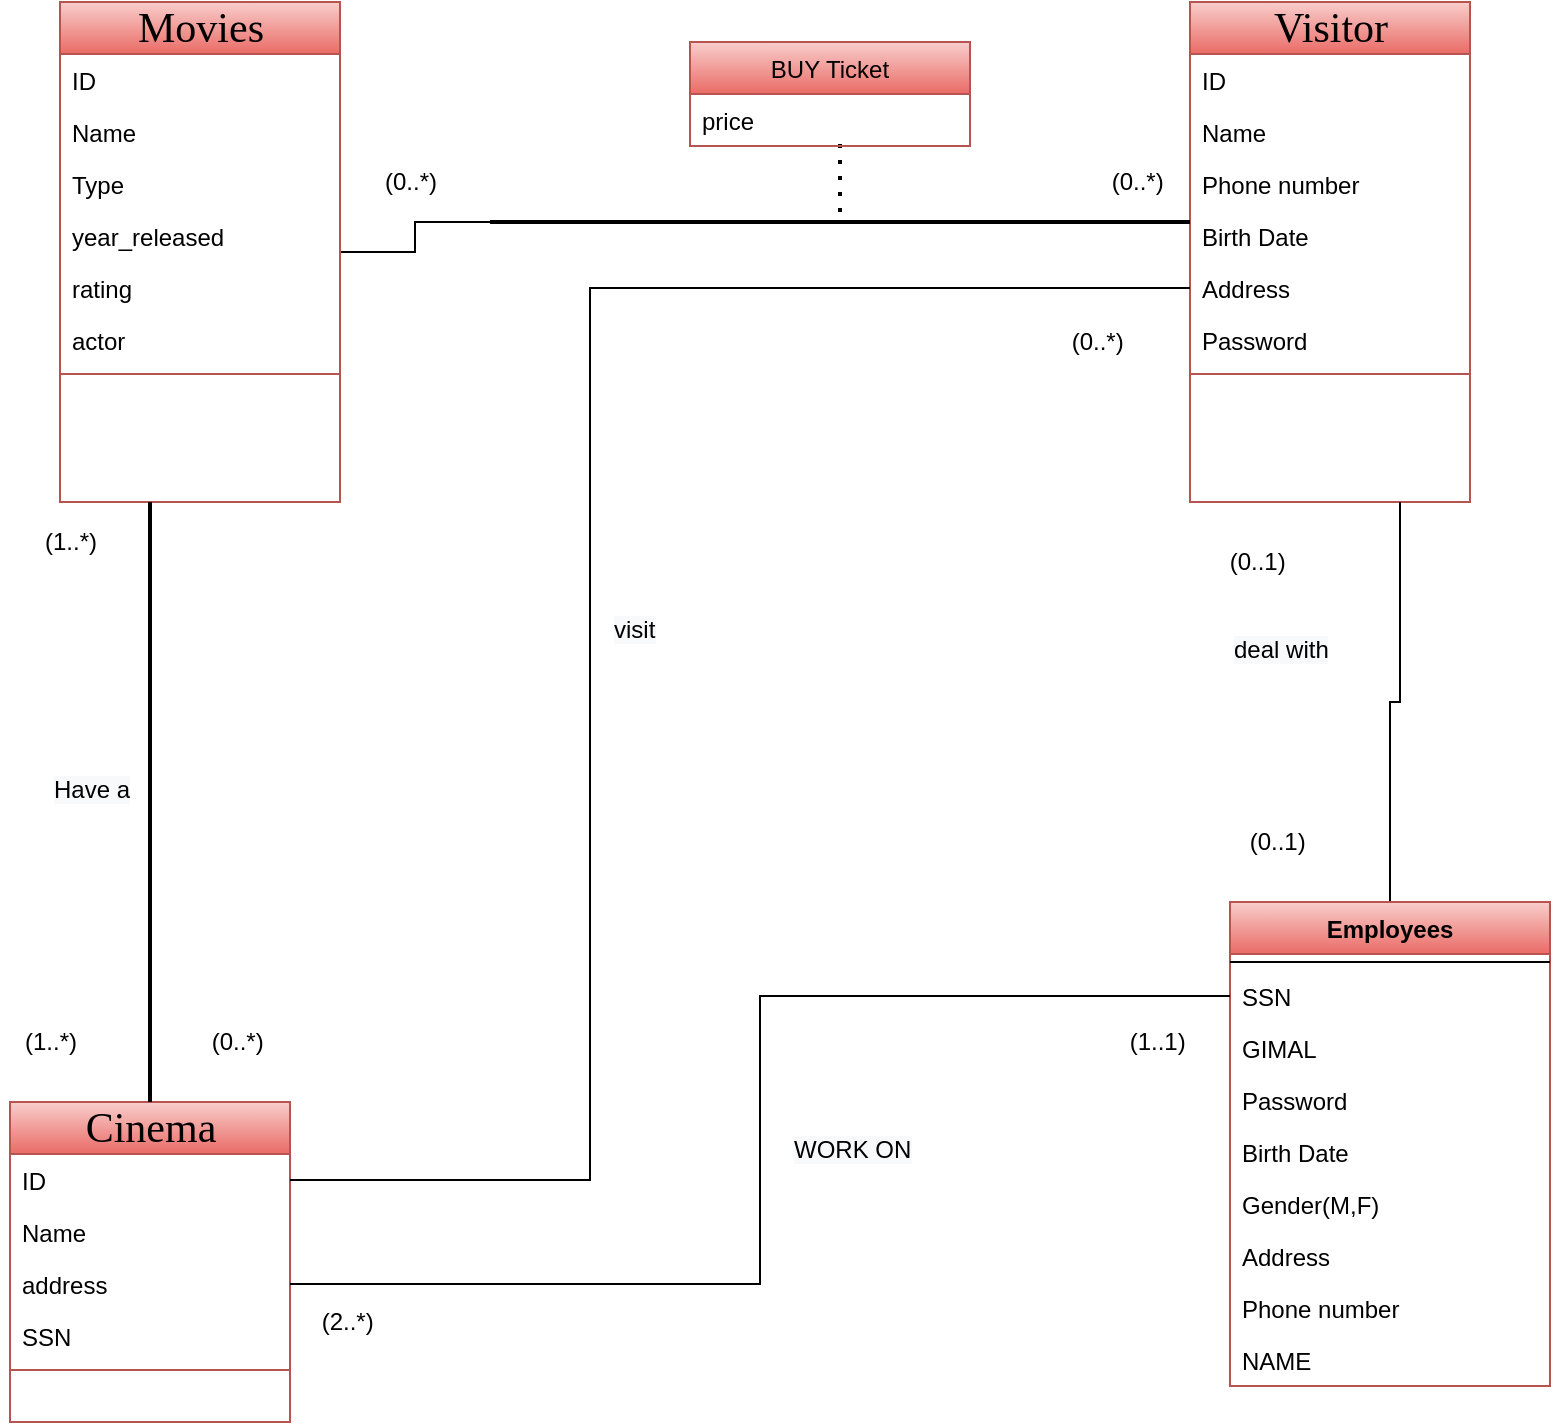<mxfile version="20.2.3" type="device"><diagram id="JE62jbCERkHJhQWR30co" name="Page-1"><mxGraphModel dx="1384" dy="865" grid="1" gridSize="10" guides="1" tooltips="1" connect="1" arrows="1" fold="1" page="1" pageScale="1" pageWidth="850" pageHeight="1100" math="0" shadow="0"><root><mxCell id="0"/><mxCell id="1" parent="0"/><mxCell id="Fmz4aPVDT8R83CMXkBsF-1" value="(1..*)" style="text;html=1;align=center;verticalAlign=middle;resizable=0;points=[];autosize=1;" parent="1" vertex="1"><mxGeometry x="160" y="235" width="40" height="20" as="geometry"/></mxCell><mxCell id="Fmz4aPVDT8R83CMXkBsF-2" value="(1..*)" style="text;html=1;align=center;verticalAlign=middle;resizable=0;points=[];autosize=1;" parent="1" vertex="1"><mxGeometry x="45" y="515" width="50" height="30" as="geometry"/></mxCell><mxCell id="Fmz4aPVDT8R83CMXkBsF-3" value="(0..*)" style="text;html=1;align=center;verticalAlign=middle;resizable=0;points=[];autosize=1;" parent="1" vertex="1"><mxGeometry x="230" y="90" width="40" height="20" as="geometry"/></mxCell><mxCell id="Fmz4aPVDT8R83CMXkBsF-4" value="(0..*)&amp;nbsp;" style="text;html=1;align=center;verticalAlign=middle;resizable=0;points=[];autosize=1;" parent="1" vertex="1"><mxGeometry x="590" y="90" width="50" height="20" as="geometry"/></mxCell><mxCell id="Fmz4aPVDT8R83CMXkBsF-5" value="(0..*)&amp;nbsp;" style="text;html=1;align=center;verticalAlign=middle;resizable=0;points=[];autosize=1;" parent="1" vertex="1"><mxGeometry x="570" y="170" width="50" height="20" as="geometry"/></mxCell><mxCell id="Fmz4aPVDT8R83CMXkBsF-6" value="(0..*)&amp;nbsp;" style="text;html=1;align=center;verticalAlign=middle;resizable=0;points=[];autosize=1;" parent="1" vertex="1"><mxGeometry x="140" y="520" width="50" height="20" as="geometry"/></mxCell><mxCell id="Fmz4aPVDT8R83CMXkBsF-7" value="(1..1)&amp;nbsp;" style="text;html=1;align=center;verticalAlign=middle;resizable=0;points=[];autosize=1;" parent="1" vertex="1"><mxGeometry x="600" y="520" width="50" height="20" as="geometry"/></mxCell><mxCell id="Fmz4aPVDT8R83CMXkBsF-9" value="(0..1)&amp;nbsp;" style="text;html=1;align=center;verticalAlign=middle;resizable=0;points=[];autosize=1;" parent="1" vertex="1"><mxGeometry x="660" y="420" width="50" height="20" as="geometry"/></mxCell><mxCell id="Fmz4aPVDT8R83CMXkBsF-10" value="(0..1)&amp;nbsp;" style="text;html=1;align=center;verticalAlign=middle;resizable=0;points=[];autosize=1;" parent="1" vertex="1"><mxGeometry x="650" y="280" width="50" height="20" as="geometry"/></mxCell><mxCell id="Fmz4aPVDT8R83CMXkBsF-8" value="(2..*)&amp;nbsp;" style="text;html=1;align=center;verticalAlign=middle;resizable=0;points=[];autosize=1;" parent="1" vertex="1"><mxGeometry x="195" y="655" width="50" height="30" as="geometry"/></mxCell><mxCell id="R_s66alwfrcS9DAaQRYs-117" value="Visitor" style="swimlane;html=1;fontStyle=0;childLayout=stackLayout;horizontal=1;startSize=26;fillColor=#f8cecc;horizontalStack=0;resizeParent=1;resizeLast=0;collapsible=1;marginBottom=0;swimlaneFillColor=#ffffff;rounded=0;shadow=0;comic=0;labelBackgroundColor=none;strokeWidth=1;fontFamily=Verdana;fontSize=21;align=center;gradientColor=#ea6b66;strokeColor=#b85450;" vertex="1" parent="1"><mxGeometry x="640" y="10" width="140" height="250" as="geometry"><mxRectangle x="350" y="42" width="110" height="330" as="alternateBounds"/></mxGeometry></mxCell><mxCell id="R_s66alwfrcS9DAaQRYs-118" value="ID" style="text;html=1;strokeColor=none;fillColor=none;align=left;verticalAlign=top;spacingLeft=4;spacingRight=4;whiteSpace=wrap;overflow=hidden;rotatable=0;points=[[0,0.5],[1,0.5]];portConstraint=eastwest;" vertex="1" parent="R_s66alwfrcS9DAaQRYs-117"><mxGeometry y="26" width="140" height="26" as="geometry"/></mxCell><mxCell id="R_s66alwfrcS9DAaQRYs-119" value="Name" style="text;html=1;strokeColor=none;fillColor=none;align=left;verticalAlign=top;spacingLeft=4;spacingRight=4;whiteSpace=wrap;overflow=hidden;rotatable=0;points=[[0,0.5],[1,0.5]];portConstraint=eastwest;" vertex="1" parent="R_s66alwfrcS9DAaQRYs-117"><mxGeometry y="52" width="140" height="26" as="geometry"/></mxCell><mxCell id="R_s66alwfrcS9DAaQRYs-120" value="Phone number" style="text;html=1;strokeColor=none;fillColor=none;align=left;verticalAlign=top;spacingLeft=4;spacingRight=4;whiteSpace=wrap;overflow=hidden;rotatable=0;points=[[0,0.5],[1,0.5]];portConstraint=eastwest;" vertex="1" parent="R_s66alwfrcS9DAaQRYs-117"><mxGeometry y="78" width="140" height="26" as="geometry"/></mxCell><mxCell id="R_s66alwfrcS9DAaQRYs-121" value="Birth Date" style="text;html=1;strokeColor=none;fillColor=none;align=left;verticalAlign=top;spacingLeft=4;spacingRight=4;whiteSpace=wrap;overflow=hidden;rotatable=0;points=[[0,0.5],[1,0.5]];portConstraint=eastwest;" vertex="1" parent="R_s66alwfrcS9DAaQRYs-117"><mxGeometry y="104" width="140" height="26" as="geometry"/></mxCell><mxCell id="R_s66alwfrcS9DAaQRYs-122" value="Address" style="text;html=1;strokeColor=none;fillColor=none;align=left;verticalAlign=top;spacingLeft=4;spacingRight=4;whiteSpace=wrap;overflow=hidden;rotatable=0;points=[[0,0.5],[1,0.5]];portConstraint=eastwest;" vertex="1" parent="R_s66alwfrcS9DAaQRYs-117"><mxGeometry y="130" width="140" height="26" as="geometry"/></mxCell><mxCell id="R_s66alwfrcS9DAaQRYs-123" value="Password" style="text;html=1;strokeColor=none;fillColor=none;align=left;verticalAlign=top;spacingLeft=4;spacingRight=4;whiteSpace=wrap;overflow=hidden;rotatable=0;points=[[0,0.5],[1,0.5]];portConstraint=eastwest;" vertex="1" parent="R_s66alwfrcS9DAaQRYs-117"><mxGeometry y="156" width="140" height="26" as="geometry"/></mxCell><mxCell id="R_s66alwfrcS9DAaQRYs-128" value="" style="line;strokeWidth=1;fillColor=none;align=left;verticalAlign=middle;spacingTop=-1;spacingLeft=3;spacingRight=3;rotatable=0;labelPosition=right;points=[];portConstraint=eastwest;strokeColor=inherit;fontSize=21;" vertex="1" parent="R_s66alwfrcS9DAaQRYs-117"><mxGeometry y="182" width="140" height="8" as="geometry"/></mxCell><mxCell id="R_s66alwfrcS9DAaQRYs-146" style="edgeStyle=orthogonalEdgeStyle;rounded=0;orthogonalLoop=1;jettySize=auto;html=1;exitX=0;exitY=0.5;exitDx=0;exitDy=0;exitPerimeter=0;entryX=1;entryY=0.5;entryDx=0;entryDy=0;endArrow=none;endFill=0;" edge="1" parent="1" source="R_s66alwfrcS9DAaQRYs-131" target="R_s66alwfrcS9DAaQRYs-137"><mxGeometry relative="1" as="geometry"/></mxCell><mxCell id="R_s66alwfrcS9DAaQRYs-131" value="" style="line;strokeWidth=2;html=1;" vertex="1" parent="1"><mxGeometry x="290" y="115" width="350" height="10" as="geometry"/></mxCell><mxCell id="R_s66alwfrcS9DAaQRYs-132" value="" style="endArrow=none;dashed=1;html=1;dashPattern=1 3;strokeWidth=2;rounded=0;" edge="1" parent="1" source="R_s66alwfrcS9DAaQRYs-131"><mxGeometry width="50" height="50" relative="1" as="geometry"><mxPoint x="390" y="110" as="sourcePoint"/><mxPoint x="465" y="80" as="targetPoint"/></mxGeometry></mxCell><mxCell id="R_s66alwfrcS9DAaQRYs-133" value="BUY Ticket" style="swimlane;fontStyle=0;childLayout=stackLayout;horizontal=1;startSize=26;fillColor=#f8cecc;horizontalStack=0;resizeParent=1;resizeParentMax=0;resizeLast=0;collapsible=1;marginBottom=0;gradientColor=#ea6b66;strokeColor=#b85450;" vertex="1" parent="1"><mxGeometry x="390" y="30" width="140" height="52" as="geometry"/></mxCell><mxCell id="R_s66alwfrcS9DAaQRYs-134" value="price" style="text;strokeColor=none;fillColor=none;align=left;verticalAlign=top;spacingLeft=4;spacingRight=4;overflow=hidden;rotatable=0;points=[[0,0.5],[1,0.5]];portConstraint=eastwest;" vertex="1" parent="R_s66alwfrcS9DAaQRYs-133"><mxGeometry y="26" width="140" height="26" as="geometry"/></mxCell><mxCell id="R_s66alwfrcS9DAaQRYs-137" value="Movies" style="swimlane;html=1;fontStyle=0;childLayout=stackLayout;horizontal=1;startSize=26;fillColor=#f8cecc;horizontalStack=0;resizeParent=1;resizeLast=0;collapsible=1;marginBottom=0;swimlaneFillColor=#ffffff;rounded=0;shadow=0;comic=0;labelBackgroundColor=none;strokeWidth=1;fontFamily=Verdana;fontSize=21;align=center;gradientColor=#ea6b66;strokeColor=#b85450;" vertex="1" parent="1"><mxGeometry x="75" y="10" width="140" height="250" as="geometry"><mxRectangle x="350" y="42" width="110" height="330" as="alternateBounds"/></mxGeometry></mxCell><mxCell id="R_s66alwfrcS9DAaQRYs-138" value="ID" style="text;html=1;strokeColor=none;fillColor=none;align=left;verticalAlign=top;spacingLeft=4;spacingRight=4;whiteSpace=wrap;overflow=hidden;rotatable=0;points=[[0,0.5],[1,0.5]];portConstraint=eastwest;" vertex="1" parent="R_s66alwfrcS9DAaQRYs-137"><mxGeometry y="26" width="140" height="26" as="geometry"/></mxCell><mxCell id="R_s66alwfrcS9DAaQRYs-139" value="Name" style="text;html=1;strokeColor=none;fillColor=none;align=left;verticalAlign=top;spacingLeft=4;spacingRight=4;whiteSpace=wrap;overflow=hidden;rotatable=0;points=[[0,0.5],[1,0.5]];portConstraint=eastwest;" vertex="1" parent="R_s66alwfrcS9DAaQRYs-137"><mxGeometry y="52" width="140" height="26" as="geometry"/></mxCell><mxCell id="R_s66alwfrcS9DAaQRYs-140" value="Type" style="text;html=1;strokeColor=none;fillColor=none;align=left;verticalAlign=top;spacingLeft=4;spacingRight=4;whiteSpace=wrap;overflow=hidden;rotatable=0;points=[[0,0.5],[1,0.5]];portConstraint=eastwest;" vertex="1" parent="R_s66alwfrcS9DAaQRYs-137"><mxGeometry y="78" width="140" height="26" as="geometry"/></mxCell><mxCell id="R_s66alwfrcS9DAaQRYs-141" value="&lt;span style=&quot;&quot;&gt;year_released&lt;/span&gt;" style="text;html=1;strokeColor=none;fillColor=none;align=left;verticalAlign=top;spacingLeft=4;spacingRight=4;whiteSpace=wrap;overflow=hidden;rotatable=0;points=[[0,0.5],[1,0.5]];portConstraint=eastwest;" vertex="1" parent="R_s66alwfrcS9DAaQRYs-137"><mxGeometry y="104" width="140" height="26" as="geometry"/></mxCell><mxCell id="R_s66alwfrcS9DAaQRYs-142" value="&lt;span style=&quot;&quot;&gt;rating&lt;/span&gt;" style="text;html=1;strokeColor=none;fillColor=none;align=left;verticalAlign=top;spacingLeft=4;spacingRight=4;whiteSpace=wrap;overflow=hidden;rotatable=0;points=[[0,0.5],[1,0.5]];portConstraint=eastwest;" vertex="1" parent="R_s66alwfrcS9DAaQRYs-137"><mxGeometry y="130" width="140" height="26" as="geometry"/></mxCell><mxCell id="R_s66alwfrcS9DAaQRYs-143" value="&lt;span style=&quot;&quot;&gt;actor&lt;/span&gt;" style="text;html=1;strokeColor=none;fillColor=none;align=left;verticalAlign=top;spacingLeft=4;spacingRight=4;whiteSpace=wrap;overflow=hidden;rotatable=0;points=[[0,0.5],[1,0.5]];portConstraint=eastwest;" vertex="1" parent="R_s66alwfrcS9DAaQRYs-137"><mxGeometry y="156" width="140" height="26" as="geometry"/></mxCell><mxCell id="R_s66alwfrcS9DAaQRYs-144" value="" style="line;strokeWidth=1;fillColor=none;align=left;verticalAlign=middle;spacingTop=-1;spacingLeft=3;spacingRight=3;rotatable=0;labelPosition=right;points=[];portConstraint=eastwest;strokeColor=inherit;fontSize=21;" vertex="1" parent="R_s66alwfrcS9DAaQRYs-137"><mxGeometry y="182" width="140" height="8" as="geometry"/></mxCell><mxCell id="R_s66alwfrcS9DAaQRYs-147" value="Cinema" style="swimlane;html=1;fontStyle=0;childLayout=stackLayout;horizontal=1;startSize=26;fillColor=#f8cecc;horizontalStack=0;resizeParent=1;resizeLast=0;collapsible=1;marginBottom=0;swimlaneFillColor=#ffffff;rounded=0;shadow=0;comic=0;labelBackgroundColor=none;strokeWidth=1;fontFamily=Verdana;fontSize=21;align=center;gradientColor=#ea6b66;strokeColor=#b85450;" vertex="1" parent="1"><mxGeometry x="50" y="560" width="140" height="160" as="geometry"><mxRectangle x="350" y="42" width="110" height="330" as="alternateBounds"/></mxGeometry></mxCell><mxCell id="R_s66alwfrcS9DAaQRYs-148" value="ID" style="text;html=1;strokeColor=none;fillColor=none;align=left;verticalAlign=top;spacingLeft=4;spacingRight=4;whiteSpace=wrap;overflow=hidden;rotatable=0;points=[[0,0.5],[1,0.5]];portConstraint=eastwest;" vertex="1" parent="R_s66alwfrcS9DAaQRYs-147"><mxGeometry y="26" width="140" height="26" as="geometry"/></mxCell><mxCell id="R_s66alwfrcS9DAaQRYs-149" value="Name" style="text;html=1;strokeColor=none;fillColor=none;align=left;verticalAlign=top;spacingLeft=4;spacingRight=4;whiteSpace=wrap;overflow=hidden;rotatable=0;points=[[0,0.5],[1,0.5]];portConstraint=eastwest;" vertex="1" parent="R_s66alwfrcS9DAaQRYs-147"><mxGeometry y="52" width="140" height="26" as="geometry"/></mxCell><mxCell id="R_s66alwfrcS9DAaQRYs-150" value="address" style="text;html=1;strokeColor=none;fillColor=none;align=left;verticalAlign=top;spacingLeft=4;spacingRight=4;whiteSpace=wrap;overflow=hidden;rotatable=0;points=[[0,0.5],[1,0.5]];portConstraint=eastwest;" vertex="1" parent="R_s66alwfrcS9DAaQRYs-147"><mxGeometry y="78" width="140" height="26" as="geometry"/></mxCell><mxCell id="R_s66alwfrcS9DAaQRYs-151" value="SSN" style="text;html=1;strokeColor=none;fillColor=none;align=left;verticalAlign=top;spacingLeft=4;spacingRight=4;whiteSpace=wrap;overflow=hidden;rotatable=0;points=[[0,0.5],[1,0.5]];portConstraint=eastwest;" vertex="1" parent="R_s66alwfrcS9DAaQRYs-147"><mxGeometry y="104" width="140" height="26" as="geometry"/></mxCell><mxCell id="R_s66alwfrcS9DAaQRYs-154" value="" style="line;strokeWidth=1;fillColor=none;align=left;verticalAlign=middle;spacingTop=-1;spacingLeft=3;spacingRight=3;rotatable=0;labelPosition=right;points=[];portConstraint=eastwest;strokeColor=inherit;fontSize=21;" vertex="1" parent="R_s66alwfrcS9DAaQRYs-147"><mxGeometry y="130" width="140" height="8" as="geometry"/></mxCell><mxCell id="R_s66alwfrcS9DAaQRYs-157" value="" style="line;strokeWidth=2;html=1;direction=south;" vertex="1" parent="1"><mxGeometry x="115" y="260" width="10" height="300" as="geometry"/></mxCell><mxCell id="R_s66alwfrcS9DAaQRYs-158" value="(1..*)" style="text;html=1;align=center;verticalAlign=middle;resizable=0;points=[];autosize=1;" vertex="1" parent="1"><mxGeometry x="60" y="270" width="40" height="20" as="geometry"/></mxCell><mxCell id="R_s66alwfrcS9DAaQRYs-171" style="edgeStyle=orthogonalEdgeStyle;rounded=0;orthogonalLoop=1;jettySize=auto;html=1;entryX=0.75;entryY=1;entryDx=0;entryDy=0;endArrow=none;endFill=0;" edge="1" parent="1" source="R_s66alwfrcS9DAaQRYs-159" target="R_s66alwfrcS9DAaQRYs-117"><mxGeometry relative="1" as="geometry"/></mxCell><mxCell id="R_s66alwfrcS9DAaQRYs-159" value="Employees" style="swimlane;fontStyle=1;align=center;verticalAlign=top;childLayout=stackLayout;horizontal=1;startSize=26;horizontalStack=0;resizeParent=1;resizeParentMax=0;resizeLast=0;collapsible=1;marginBottom=0;fillColor=#f8cecc;gradientColor=#ea6b66;strokeColor=#b85450;" vertex="1" parent="1"><mxGeometry x="660" y="460" width="160" height="242" as="geometry"/></mxCell><mxCell id="R_s66alwfrcS9DAaQRYs-161" value="" style="line;strokeWidth=1;fillColor=none;align=left;verticalAlign=middle;spacingTop=-1;spacingLeft=3;spacingRight=3;rotatable=0;labelPosition=right;points=[];portConstraint=eastwest;" vertex="1" parent="R_s66alwfrcS9DAaQRYs-159"><mxGeometry y="26" width="160" height="8" as="geometry"/></mxCell><mxCell id="R_s66alwfrcS9DAaQRYs-163" value="SSN" style="text;strokeColor=none;fillColor=none;align=left;verticalAlign=top;spacingLeft=4;spacingRight=4;overflow=hidden;rotatable=0;points=[[0,0.5],[1,0.5]];portConstraint=eastwest;" vertex="1" parent="R_s66alwfrcS9DAaQRYs-159"><mxGeometry y="34" width="160" height="26" as="geometry"/></mxCell><mxCell id="R_s66alwfrcS9DAaQRYs-164" value="GIMAL" style="text;strokeColor=none;fillColor=none;align=left;verticalAlign=top;spacingLeft=4;spacingRight=4;overflow=hidden;rotatable=0;points=[[0,0.5],[1,0.5]];portConstraint=eastwest;" vertex="1" parent="R_s66alwfrcS9DAaQRYs-159"><mxGeometry y="60" width="160" height="26" as="geometry"/></mxCell><mxCell id="R_s66alwfrcS9DAaQRYs-165" value="Password" style="text;strokeColor=none;fillColor=none;align=left;verticalAlign=top;spacingLeft=4;spacingRight=4;overflow=hidden;rotatable=0;points=[[0,0.5],[1,0.5]];portConstraint=eastwest;" vertex="1" parent="R_s66alwfrcS9DAaQRYs-159"><mxGeometry y="86" width="160" height="26" as="geometry"/></mxCell><mxCell id="R_s66alwfrcS9DAaQRYs-166" value="Birth Date" style="text;strokeColor=none;fillColor=none;align=left;verticalAlign=top;spacingLeft=4;spacingRight=4;overflow=hidden;rotatable=0;points=[[0,0.5],[1,0.5]];portConstraint=eastwest;" vertex="1" parent="R_s66alwfrcS9DAaQRYs-159"><mxGeometry y="112" width="160" height="26" as="geometry"/></mxCell><mxCell id="R_s66alwfrcS9DAaQRYs-167" value="Gender(M,F)" style="text;strokeColor=none;fillColor=none;align=left;verticalAlign=top;spacingLeft=4;spacingRight=4;overflow=hidden;rotatable=0;points=[[0,0.5],[1,0.5]];portConstraint=eastwest;" vertex="1" parent="R_s66alwfrcS9DAaQRYs-159"><mxGeometry y="138" width="160" height="26" as="geometry"/></mxCell><mxCell id="R_s66alwfrcS9DAaQRYs-168" value="Address" style="text;strokeColor=none;fillColor=none;align=left;verticalAlign=top;spacingLeft=4;spacingRight=4;overflow=hidden;rotatable=0;points=[[0,0.5],[1,0.5]];portConstraint=eastwest;" vertex="1" parent="R_s66alwfrcS9DAaQRYs-159"><mxGeometry y="164" width="160" height="26" as="geometry"/></mxCell><mxCell id="R_s66alwfrcS9DAaQRYs-169" value="Phone number" style="text;strokeColor=none;fillColor=none;align=left;verticalAlign=top;spacingLeft=4;spacingRight=4;overflow=hidden;rotatable=0;points=[[0,0.5],[1,0.5]];portConstraint=eastwest;" vertex="1" parent="R_s66alwfrcS9DAaQRYs-159"><mxGeometry y="190" width="160" height="26" as="geometry"/></mxCell><mxCell id="R_s66alwfrcS9DAaQRYs-170" value="NAME" style="text;strokeColor=none;fillColor=none;align=left;verticalAlign=top;spacingLeft=4;spacingRight=4;overflow=hidden;rotatable=0;points=[[0,0.5],[1,0.5]];portConstraint=eastwest;" vertex="1" parent="R_s66alwfrcS9DAaQRYs-159"><mxGeometry y="216" width="160" height="26" as="geometry"/></mxCell><mxCell id="R_s66alwfrcS9DAaQRYs-172" style="edgeStyle=orthogonalEdgeStyle;rounded=0;orthogonalLoop=1;jettySize=auto;html=1;entryX=0;entryY=0.5;entryDx=0;entryDy=0;endArrow=none;endFill=0;" edge="1" parent="1" source="R_s66alwfrcS9DAaQRYs-150" target="R_s66alwfrcS9DAaQRYs-163"><mxGeometry relative="1" as="geometry"/></mxCell><mxCell id="R_s66alwfrcS9DAaQRYs-174" style="edgeStyle=orthogonalEdgeStyle;rounded=0;orthogonalLoop=1;jettySize=auto;html=1;exitX=1;exitY=0.5;exitDx=0;exitDy=0;endArrow=none;endFill=0;entryX=0;entryY=0.5;entryDx=0;entryDy=0;" edge="1" parent="1" source="R_s66alwfrcS9DAaQRYs-148" target="R_s66alwfrcS9DAaQRYs-122"><mxGeometry relative="1" as="geometry"><mxPoint x="540" y="220" as="targetPoint"/><Array as="points"><mxPoint x="340" y="599"/><mxPoint x="340" y="153"/></Array></mxGeometry></mxCell><mxCell id="R_s66alwfrcS9DAaQRYs-175" value="&lt;span style=&quot;color: rgb(0, 0, 0); font-family: Helvetica; font-size: 12px; font-style: normal; font-variant-ligatures: normal; font-variant-caps: normal; font-weight: 400; letter-spacing: normal; orphans: 2; text-align: center; text-indent: 0px; text-transform: none; widows: 2; word-spacing: 0px; -webkit-text-stroke-width: 0px; background-color: rgb(248, 249, 250); text-decoration-thickness: initial; text-decoration-style: initial; text-decoration-color: initial; float: none; display: inline !important;&quot;&gt;Have a&lt;/span&gt;" style="text;whiteSpace=wrap;html=1;" vertex="1" parent="1"><mxGeometry x="70" y="390" width="70" height="40" as="geometry"/></mxCell><mxCell id="R_s66alwfrcS9DAaQRYs-176" value="&lt;span style=&quot;color: rgb(0, 0, 0); font-family: Helvetica; font-size: 12px; font-style: normal; font-variant-ligatures: normal; font-variant-caps: normal; font-weight: 400; letter-spacing: normal; orphans: 2; text-align: center; text-indent: 0px; text-transform: none; widows: 2; word-spacing: 0px; -webkit-text-stroke-width: 0px; background-color: rgb(248, 249, 250); text-decoration-thickness: initial; text-decoration-style: initial; text-decoration-color: initial; float: none; display: inline !important;&quot;&gt;visit&lt;/span&gt;" style="text;whiteSpace=wrap;html=1;" vertex="1" parent="1"><mxGeometry x="350" y="310" width="50" height="40" as="geometry"/></mxCell><mxCell id="R_s66alwfrcS9DAaQRYs-177" value="&lt;span style=&quot;color: rgb(0, 0, 0); font-family: Helvetica; font-size: 12px; font-style: normal; font-variant-ligatures: normal; font-variant-caps: normal; font-weight: 400; letter-spacing: normal; orphans: 2; text-align: center; text-indent: 0px; text-transform: none; widows: 2; word-spacing: 0px; -webkit-text-stroke-width: 0px; background-color: rgb(248, 249, 250); text-decoration-thickness: initial; text-decoration-style: initial; text-decoration-color: initial; float: none; display: inline !important;&quot;&gt;deal with&lt;/span&gt;" style="text;whiteSpace=wrap;html=1;" vertex="1" parent="1"><mxGeometry x="660" y="320" width="80" height="40" as="geometry"/></mxCell><mxCell id="R_s66alwfrcS9DAaQRYs-178" value="&lt;span style=&quot;color: rgb(0, 0, 0); font-family: Helvetica; font-size: 12px; font-style: normal; font-variant-ligatures: normal; font-variant-caps: normal; font-weight: 400; letter-spacing: normal; orphans: 2; text-align: center; text-indent: 0px; text-transform: none; widows: 2; word-spacing: 0px; -webkit-text-stroke-width: 0px; background-color: rgb(248, 249, 250); text-decoration-thickness: initial; text-decoration-style: initial; text-decoration-color: initial; float: none; display: inline !important;&quot;&gt;WORK ON&lt;/span&gt;" style="text;whiteSpace=wrap;html=1;" vertex="1" parent="1"><mxGeometry x="440" y="570" width="90" height="40" as="geometry"/></mxCell></root></mxGraphModel></diagram></mxfile>